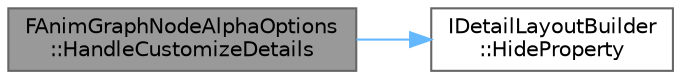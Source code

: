 digraph "FAnimGraphNodeAlphaOptions::HandleCustomizeDetails"
{
 // INTERACTIVE_SVG=YES
 // LATEX_PDF_SIZE
  bgcolor="transparent";
  edge [fontname=Helvetica,fontsize=10,labelfontname=Helvetica,labelfontsize=10];
  node [fontname=Helvetica,fontsize=10,shape=box,height=0.2,width=0.4];
  rankdir="LR";
  Node1 [id="Node000001",label="FAnimGraphNodeAlphaOptions\l::HandleCustomizeDetails",height=0.2,width=0.4,color="gray40", fillcolor="grey60", style="filled", fontcolor="black",tooltip=" "];
  Node1 -> Node2 [id="edge1_Node000001_Node000002",color="steelblue1",style="solid",tooltip=" "];
  Node2 [id="Node000002",label="IDetailLayoutBuilder\l::HideProperty",height=0.2,width=0.4,color="grey40", fillcolor="white", style="filled",URL="$d7/de5/classIDetailLayoutBuilder.html#a4526c9d2496c0dcd1432019119387efd",tooltip="Hides a property from view."];
}
